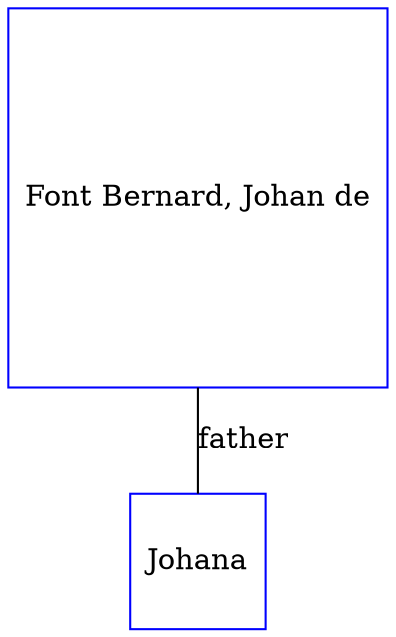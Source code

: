 digraph D {
    edge [dir=none];    node [shape=box];    "011105"   [label="Johana", shape=box, regular=1, color="blue"] ;
"011106"   [label="Font Bernard, Johan de", shape=box, regular=1, color="blue"] ;
011106->011105 [label="father",arrowsize=0.0]; 
}